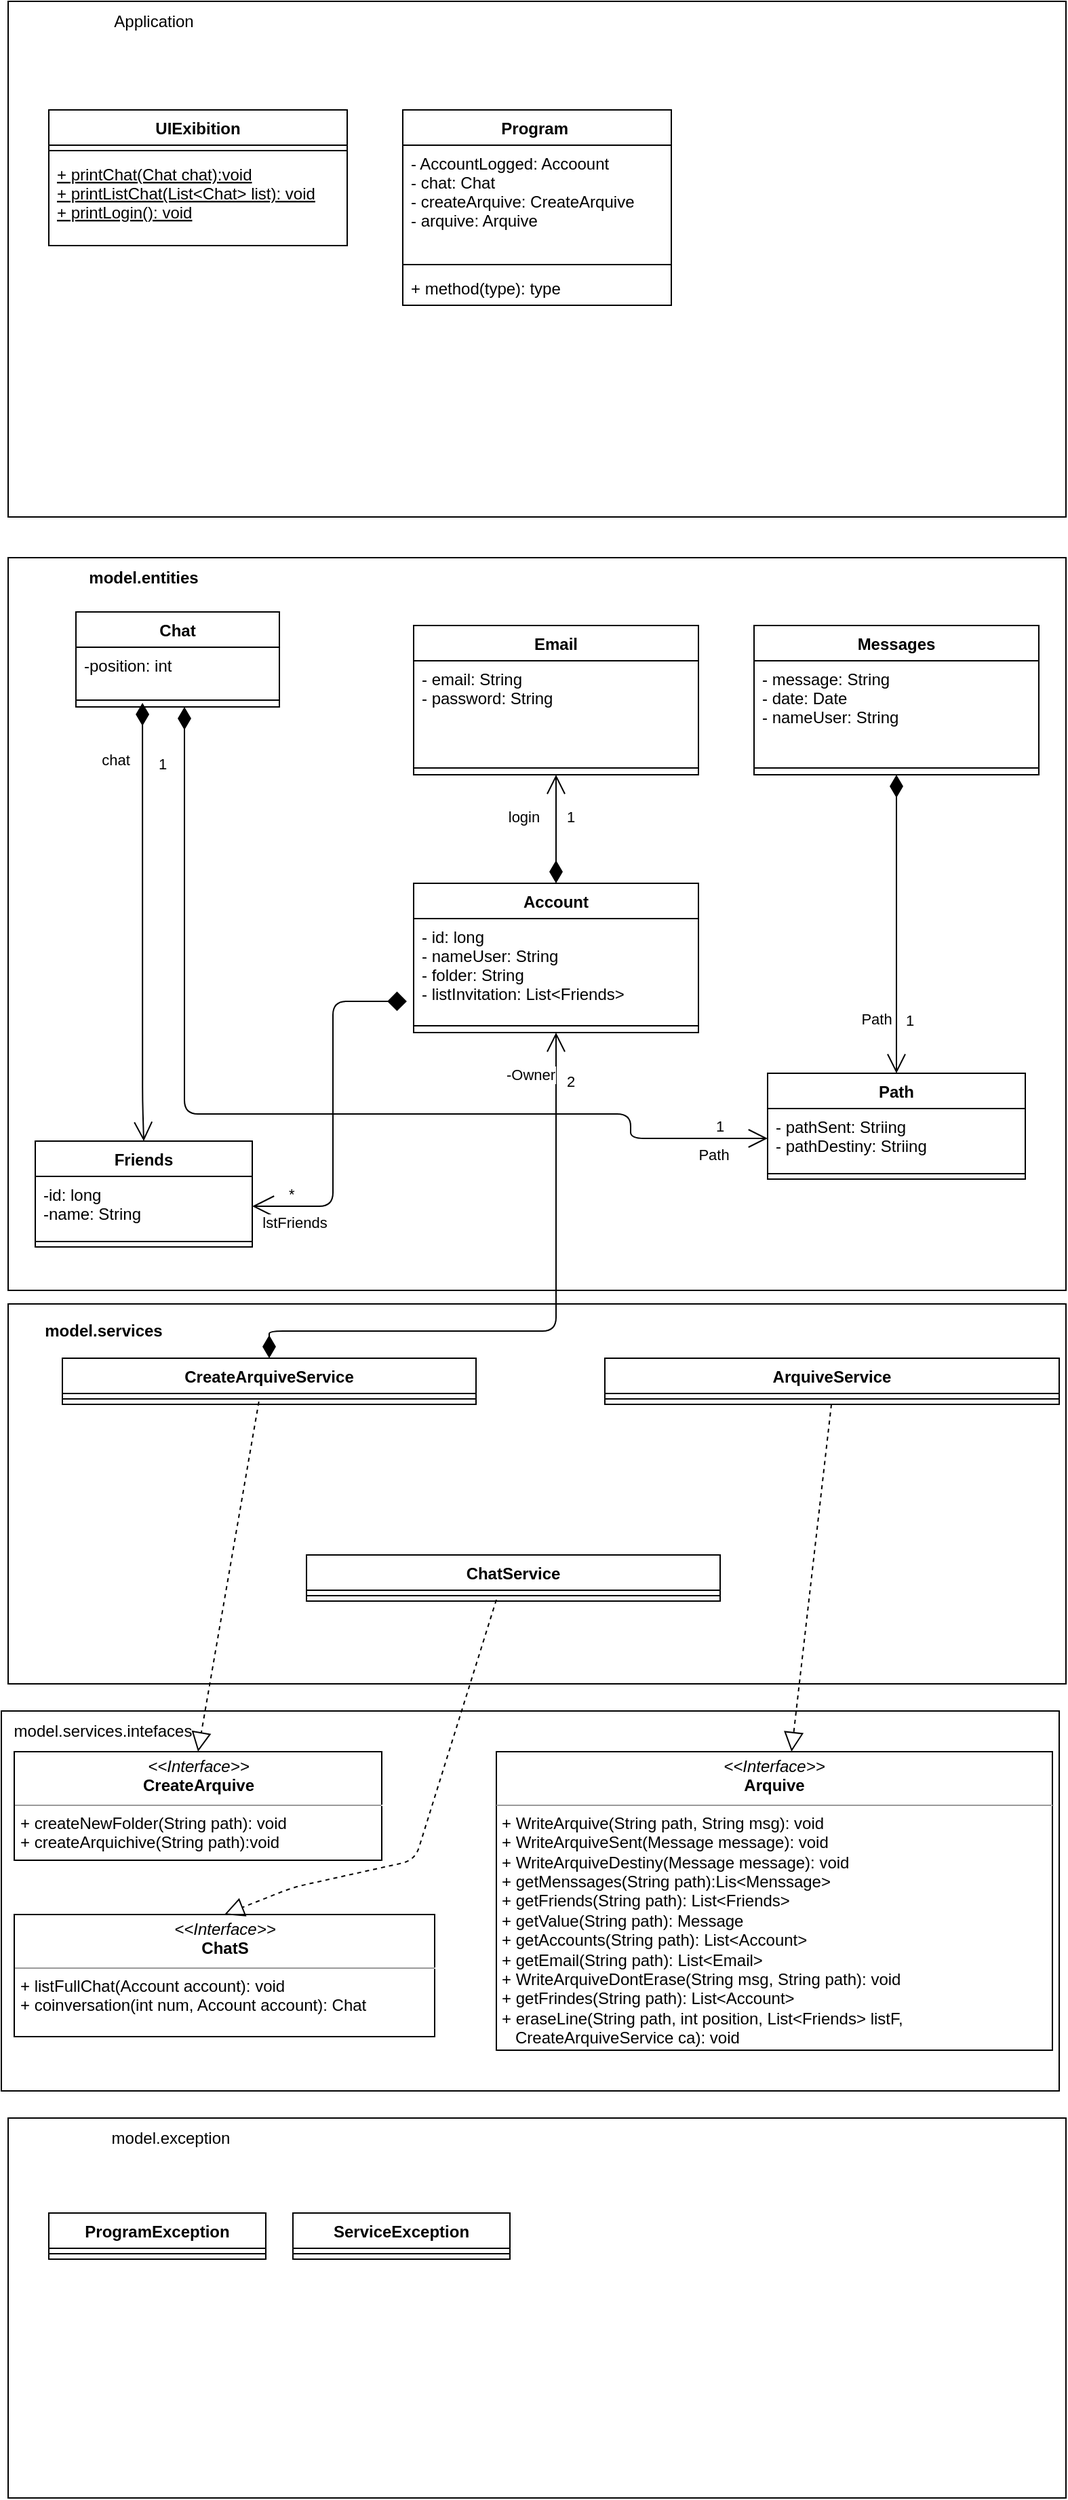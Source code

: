 <mxfile>
    <diagram id="nvgTaPYgvRoQS0rvhYaf" name="Page-1">
        <mxGraphModel dx="1180" dy="1959" grid="1" gridSize="10" guides="1" tooltips="1" connect="1" arrows="1" fold="1" page="1" pageScale="1" pageWidth="827" pageHeight="1169" math="0" shadow="0">
            <root>
                <mxCell id="0"/>
                <mxCell id="1" parent="0"/>
                <mxCell id="53" style="edgeStyle=none;html=1;" parent="1" edge="1">
                    <mxGeometry relative="1" as="geometry">
                        <mxPoint x="720" y="220" as="targetPoint"/>
                        <mxPoint x="720" y="220" as="sourcePoint"/>
                    </mxGeometry>
                </mxCell>
                <mxCell id="72" value="" style="rounded=0;whiteSpace=wrap;html=1;" parent="1" vertex="1">
                    <mxGeometry x="10" y="-150" width="780" height="540" as="geometry"/>
                </mxCell>
                <mxCell id="73" value="Account" style="swimlane;fontStyle=1;align=center;verticalAlign=top;childLayout=stackLayout;horizontal=1;startSize=26;horizontalStack=0;resizeParent=1;resizeParentMax=0;resizeLast=0;collapsible=1;marginBottom=0;" parent="1" vertex="1">
                    <mxGeometry x="309" y="90" width="210" height="110" as="geometry">
                        <mxRectangle x="50" y="80" width="60" height="26" as="alternateBounds"/>
                    </mxGeometry>
                </mxCell>
                <mxCell id="74" value="- id: long&#10;- nameUser: String&#10;- folder: String&#10;- listInvitation: List&lt;Friends&gt;" style="text;strokeColor=none;fillColor=none;align=left;verticalAlign=top;spacingLeft=4;spacingRight=4;overflow=hidden;rotatable=0;points=[[0,0.5],[1,0.5]];portConstraint=eastwest;" parent="73" vertex="1">
                    <mxGeometry y="26" width="210" height="74" as="geometry"/>
                </mxCell>
                <mxCell id="75" value="" style="line;strokeWidth=1;fillColor=none;align=left;verticalAlign=middle;spacingTop=-1;spacingLeft=3;spacingRight=3;rotatable=0;labelPosition=right;points=[];portConstraint=eastwest;" parent="73" vertex="1">
                    <mxGeometry y="100" width="210" height="10" as="geometry"/>
                </mxCell>
                <mxCell id="79" value="Email" style="swimlane;fontStyle=1;align=center;verticalAlign=top;childLayout=stackLayout;horizontal=1;startSize=26;horizontalStack=0;resizeParent=1;resizeParentMax=0;resizeLast=0;collapsible=1;marginBottom=0;" parent="1" vertex="1">
                    <mxGeometry x="309" y="-100" width="210" height="110" as="geometry">
                        <mxRectangle x="50" y="80" width="60" height="26" as="alternateBounds"/>
                    </mxGeometry>
                </mxCell>
                <mxCell id="80" value="- email: String&#10;- password: String" style="text;strokeColor=none;fillColor=none;align=left;verticalAlign=top;spacingLeft=4;spacingRight=4;overflow=hidden;rotatable=0;points=[[0,0.5],[1,0.5]];portConstraint=eastwest;" parent="79" vertex="1">
                    <mxGeometry y="26" width="210" height="74" as="geometry"/>
                </mxCell>
                <mxCell id="81" value="" style="line;strokeWidth=1;fillColor=none;align=left;verticalAlign=middle;spacingTop=-1;spacingLeft=3;spacingRight=3;rotatable=0;labelPosition=right;points=[];portConstraint=eastwest;" parent="79" vertex="1">
                    <mxGeometry y="100" width="210" height="10" as="geometry"/>
                </mxCell>
                <mxCell id="82" value="Messages" style="swimlane;fontStyle=1;align=center;verticalAlign=top;childLayout=stackLayout;horizontal=1;startSize=26;horizontalStack=0;resizeParent=1;resizeParentMax=0;resizeLast=0;collapsible=1;marginBottom=0;" parent="1" vertex="1">
                    <mxGeometry x="560" y="-100" width="210" height="110" as="geometry">
                        <mxRectangle x="50" y="80" width="60" height="26" as="alternateBounds"/>
                    </mxGeometry>
                </mxCell>
                <mxCell id="83" value="- message: String&#10;- date: Date&#10;- nameUser: String" style="text;strokeColor=none;fillColor=none;align=left;verticalAlign=top;spacingLeft=4;spacingRight=4;overflow=hidden;rotatable=0;points=[[0,0.5],[1,0.5]];portConstraint=eastwest;" parent="82" vertex="1">
                    <mxGeometry y="26" width="210" height="74" as="geometry"/>
                </mxCell>
                <mxCell id="84" value="" style="line;strokeWidth=1;fillColor=none;align=left;verticalAlign=middle;spacingTop=-1;spacingLeft=3;spacingRight=3;rotatable=0;labelPosition=right;points=[];portConstraint=eastwest;" parent="82" vertex="1">
                    <mxGeometry y="100" width="210" height="10" as="geometry"/>
                </mxCell>
                <mxCell id="93" value="&lt;b&gt;model.entities&lt;/b&gt;" style="text;html=1;strokeColor=none;fillColor=none;align=center;verticalAlign=middle;whiteSpace=wrap;rounded=0;" parent="1" vertex="1">
                    <mxGeometry x="10" y="-150" width="200" height="30" as="geometry"/>
                </mxCell>
                <mxCell id="97" value="" style="rounded=0;whiteSpace=wrap;html=1;" parent="1" vertex="1">
                    <mxGeometry x="10" y="400" width="780" height="280" as="geometry"/>
                </mxCell>
                <mxCell id="98" value="&lt;b&gt;model.services&lt;/b&gt;" style="text;html=1;align=center;verticalAlign=middle;resizable=0;points=[];autosize=1;strokeColor=none;fillColor=none;" parent="1" vertex="1">
                    <mxGeometry x="30" y="410" width="100" height="20" as="geometry"/>
                </mxCell>
                <mxCell id="101" value="CreateArquiveService" style="swimlane;fontStyle=1;align=center;verticalAlign=top;childLayout=stackLayout;horizontal=1;startSize=26;horizontalStack=0;resizeParent=1;resizeParentMax=0;resizeLast=0;collapsible=1;marginBottom=0;" parent="1" vertex="1">
                    <mxGeometry x="50" y="440" width="305" height="34" as="geometry"/>
                </mxCell>
                <mxCell id="103" value="" style="line;strokeWidth=1;fillColor=none;align=left;verticalAlign=middle;spacingTop=-1;spacingLeft=3;spacingRight=3;rotatable=0;labelPosition=right;points=[];portConstraint=eastwest;" parent="101" vertex="1">
                    <mxGeometry y="26" width="305" height="8" as="geometry"/>
                </mxCell>
                <mxCell id="114" value="1" style="endArrow=open;html=1;endSize=12;startArrow=diamondThin;startSize=14;startFill=1;edgeStyle=orthogonalEdgeStyle;align=left;verticalAlign=bottom;exitX=0.5;exitY=0;exitDx=0;exitDy=0;entryX=0.5;entryY=1;entryDx=0;entryDy=0;" parent="1" source="73" target="79" edge="1">
                    <mxGeometry y="-6" relative="1" as="geometry">
                        <mxPoint x="334" y="230" as="sourcePoint"/>
                        <mxPoint x="494" y="230" as="targetPoint"/>
                        <mxPoint as="offset"/>
                    </mxGeometry>
                </mxCell>
                <mxCell id="115" value="login" style="edgeLabel;html=1;align=center;verticalAlign=middle;resizable=0;points=[];" parent="114" vertex="1" connectable="0">
                    <mxGeometry x="0.289" y="-1" relative="1" as="geometry">
                        <mxPoint x="-25" y="2" as="offset"/>
                    </mxGeometry>
                </mxCell>
                <mxCell id="117" value="2&lt;br&gt;" style="endArrow=open;html=1;endSize=12;startArrow=diamondThin;startSize=14;startFill=1;edgeStyle=orthogonalEdgeStyle;align=left;verticalAlign=bottom;exitX=0.5;exitY=0;exitDx=0;exitDy=0;entryX=0.5;entryY=1;entryDx=0;entryDy=0;" parent="1" source="101" target="73" edge="1">
                    <mxGeometry x="0.804" y="-6" relative="1" as="geometry">
                        <mxPoint x="210" y="450" as="sourcePoint"/>
                        <mxPoint x="370" y="450" as="targetPoint"/>
                        <Array as="points">
                            <mxPoint x="203" y="420"/>
                            <mxPoint x="414" y="420"/>
                        </Array>
                        <mxPoint y="1" as="offset"/>
                    </mxGeometry>
                </mxCell>
                <mxCell id="124" value="-Owner" style="edgeLabel;html=1;align=center;verticalAlign=middle;resizable=0;points=[];" parent="117" vertex="1" connectable="0">
                    <mxGeometry x="0.69" y="-2" relative="1" as="geometry">
                        <mxPoint x="-21" y="-39" as="offset"/>
                    </mxGeometry>
                </mxCell>
                <mxCell id="125" value="ArquiveService" style="swimlane;fontStyle=1;align=center;verticalAlign=top;childLayout=stackLayout;horizontal=1;startSize=26;horizontalStack=0;resizeParent=1;resizeParentMax=0;resizeLast=0;collapsible=1;marginBottom=0;" parent="1" vertex="1">
                    <mxGeometry x="450" y="440" width="335" height="34" as="geometry"/>
                </mxCell>
                <mxCell id="127" value="" style="line;strokeWidth=1;fillColor=none;align=left;verticalAlign=middle;spacingTop=-1;spacingLeft=3;spacingRight=3;rotatable=0;labelPosition=right;points=[];portConstraint=eastwest;" parent="125" vertex="1">
                    <mxGeometry y="26" width="335" height="8" as="geometry"/>
                </mxCell>
                <mxCell id="132" value="ChatService" style="swimlane;fontStyle=1;align=center;verticalAlign=top;childLayout=stackLayout;horizontal=1;startSize=26;horizontalStack=0;resizeParent=1;resizeParentMax=0;resizeLast=0;collapsible=1;marginBottom=0;" parent="1" vertex="1">
                    <mxGeometry x="230" y="585" width="305" height="34" as="geometry"/>
                </mxCell>
                <mxCell id="133" value="" style="line;strokeWidth=1;fillColor=none;align=left;verticalAlign=middle;spacingTop=-1;spacingLeft=3;spacingRight=3;rotatable=0;labelPosition=right;points=[];portConstraint=eastwest;" parent="132" vertex="1">
                    <mxGeometry y="26" width="305" height="8" as="geometry"/>
                </mxCell>
                <mxCell id="158" value="" style="rounded=0;whiteSpace=wrap;html=1;" parent="1" vertex="1">
                    <mxGeometry x="5" y="700" width="780" height="280" as="geometry"/>
                </mxCell>
                <mxCell id="159" value="model.services.intefaces" style="text;html=1;strokeColor=none;fillColor=none;align=center;verticalAlign=middle;whiteSpace=wrap;rounded=0;" parent="1" vertex="1">
                    <mxGeometry x="10" y="700" width="140" height="30" as="geometry"/>
                </mxCell>
                <mxCell id="165" value="&lt;p style=&quot;margin: 0px ; margin-top: 4px ; text-align: center&quot;&gt;&lt;i&gt;&amp;lt;&amp;lt;Interface&amp;gt;&amp;gt;&lt;/i&gt;&lt;br&gt;&lt;b&gt;CreateArquive&lt;/b&gt;&lt;/p&gt;&lt;hr size=&quot;1&quot;&gt;&lt;p style=&quot;margin: 0px ; margin-left: 4px&quot;&gt;&lt;/p&gt;&lt;p style=&quot;margin: 0px ; margin-left: 4px&quot;&gt;+ createNewFolder(String path): void&lt;br style=&quot;padding: 0px ; margin: 0px&quot;&gt;+ createArquichive(String path):void&lt;br&gt;&lt;/p&gt;" style="verticalAlign=top;align=left;overflow=fill;fontSize=12;fontFamily=Helvetica;html=1;" parent="1" vertex="1">
                    <mxGeometry x="14.5" y="730" width="271" height="80" as="geometry"/>
                </mxCell>
                <mxCell id="167" value="" style="endArrow=block;dashed=1;endFill=0;endSize=12;html=1;entryX=0.5;entryY=0;entryDx=0;entryDy=0;exitX=0.475;exitY=0.75;exitDx=0;exitDy=0;exitPerimeter=0;" parent="1" source="103" target="165" edge="1">
                    <mxGeometry width="160" relative="1" as="geometry">
                        <mxPoint x="330" y="720" as="sourcePoint"/>
                        <mxPoint x="490" y="720" as="targetPoint"/>
                    </mxGeometry>
                </mxCell>
                <mxCell id="168" value="&lt;p style=&quot;margin: 0px ; margin-top: 4px ; text-align: center&quot;&gt;&lt;i&gt;&amp;lt;&amp;lt;Interface&amp;gt;&amp;gt;&lt;/i&gt;&lt;br&gt;&lt;b&gt;Arquive&lt;/b&gt;&lt;/p&gt;&lt;hr size=&quot;1&quot;&gt;&lt;p style=&quot;margin: 0px ; margin-left: 4px&quot;&gt;&lt;/p&gt;&lt;p style=&quot;margin: 0px ; margin-left: 4px&quot;&gt;&lt;span&gt;+ WriteArquive(String path, String msg): void&lt;/span&gt;&lt;br&gt;&lt;/p&gt;&lt;p style=&quot;margin: 0px ; margin-left: 4px&quot;&gt;+ WriteArquiveSent(Message message): void&lt;/p&gt;&lt;p style=&quot;margin: 0px ; margin-left: 4px&quot;&gt;+ WriteArquiveDestiny(Message message): void&lt;br style=&quot;padding: 0px ; margin: 0px&quot;&gt;+ getMenssages(String path):Lis&amp;lt;Menssage&amp;gt;&lt;/p&gt;&lt;p style=&quot;margin: 0px ; margin-left: 4px&quot;&gt;+ getFriends(String path): List&amp;lt;Friends&amp;gt;&lt;/p&gt;&lt;p style=&quot;margin: 0px ; margin-left: 4px&quot;&gt;+ getValue(String path): Message&lt;/p&gt;&lt;p style=&quot;margin: 0px ; margin-left: 4px&quot;&gt;+ getAccounts(String path): List&amp;lt;Account&amp;gt;&lt;/p&gt;&lt;p style=&quot;margin: 0px ; margin-left: 4px&quot;&gt;+ getEmail(String path): List&amp;lt;Email&amp;gt;&lt;/p&gt;&lt;p style=&quot;margin: 0px ; margin-left: 4px&quot;&gt;+ WriteArquiveDontErase(String msg, String path): void&amp;nbsp;&lt;/p&gt;&lt;p style=&quot;margin: 0px ; margin-left: 4px&quot;&gt;+ getFrindes(String path): List&amp;lt;Account&amp;gt;&lt;/p&gt;&lt;p style=&quot;margin: 0px ; margin-left: 4px&quot;&gt;+ eraseLine(String path, int position, List&amp;lt;Friends&amp;gt; listF,&amp;nbsp;&lt;/p&gt;&lt;p style=&quot;margin: 0px ; margin-left: 4px&quot;&gt;&amp;nbsp; &amp;nbsp;CreateArquiveService ca): void&amp;nbsp;&lt;/p&gt;&lt;div style=&quot;padding: 0px ; margin: 0px&quot;&gt;&lt;br style=&quot;padding: 0px ; margin: 0px&quot;&gt;&lt;/div&gt;" style="verticalAlign=top;align=left;overflow=fill;fontSize=12;fontFamily=Helvetica;html=1;" parent="1" vertex="1">
                    <mxGeometry x="370" y="730" width="410" height="220" as="geometry"/>
                </mxCell>
                <mxCell id="169" value="" style="endArrow=block;dashed=1;endFill=0;endSize=12;html=1;" parent="1" source="127" target="168" edge="1">
                    <mxGeometry width="160" relative="1" as="geometry">
                        <mxPoint x="560" y="584" as="sourcePoint"/>
                        <mxPoint x="720" y="584" as="targetPoint"/>
                    </mxGeometry>
                </mxCell>
                <mxCell id="170" value="&lt;p style=&quot;margin: 0px ; margin-top: 4px ; text-align: center&quot;&gt;&lt;i&gt;&amp;lt;&amp;lt;Interface&amp;gt;&amp;gt;&lt;/i&gt;&lt;br&gt;&lt;b&gt;ChatS&lt;/b&gt;&lt;/p&gt;&lt;hr size=&quot;1&quot;&gt;&lt;p style=&quot;margin: 0px ; margin-left: 4px&quot;&gt;&lt;/p&gt;&lt;p style=&quot;margin: 0px ; margin-left: 4px&quot;&gt;+ listFullChat(Account account): void&lt;br style=&quot;padding: 0px ; margin: 0px&quot;&gt;+ coinversation(int num, Account account): Chat&lt;br&gt;&lt;/p&gt;" style="verticalAlign=top;align=left;overflow=fill;fontSize=12;fontFamily=Helvetica;html=1;" parent="1" vertex="1">
                    <mxGeometry x="14.5" y="850" width="310" height="90" as="geometry"/>
                </mxCell>
                <mxCell id="172" value="" style="endArrow=block;dashed=1;endFill=0;endSize=12;html=1;entryX=0.5;entryY=0;entryDx=0;entryDy=0;exitX=0.459;exitY=0.875;exitDx=0;exitDy=0;exitPerimeter=0;" parent="1" source="133" target="170" edge="1">
                    <mxGeometry width="160" relative="1" as="geometry">
                        <mxPoint x="369.08" y="650" as="sourcePoint"/>
                        <mxPoint x="490" y="720" as="targetPoint"/>
                        <Array as="points">
                            <mxPoint x="310" y="810"/>
                            <mxPoint x="220" y="830"/>
                        </Array>
                    </mxGeometry>
                </mxCell>
                <mxCell id="180" value="1" style="endArrow=open;html=1;endSize=12;startArrow=diamondThin;startSize=14;startFill=1;edgeStyle=orthogonalEdgeStyle;align=left;verticalAlign=bottom;exitX=0.327;exitY=0.7;exitDx=0;exitDy=0;entryX=0.5;entryY=0;entryDx=0;entryDy=0;exitPerimeter=0;" parent="1" source="220" target="202" edge="1">
                    <mxGeometry x="-0.667" y="10" relative="1" as="geometry">
                        <mxPoint x="110" y="-30" as="sourcePoint"/>
                        <mxPoint x="340" y="200" as="targetPoint"/>
                        <Array as="points">
                            <mxPoint x="109" y="250"/>
                        </Array>
                        <mxPoint as="offset"/>
                    </mxGeometry>
                </mxCell>
                <mxCell id="208" value="chat" style="edgeLabel;html=1;align=center;verticalAlign=middle;resizable=0;points=[];" parent="180" vertex="1" connectable="0">
                    <mxGeometry x="-0.74" relative="1" as="geometry">
                        <mxPoint x="-20" as="offset"/>
                    </mxGeometry>
                </mxCell>
                <mxCell id="181" value="" style="rounded=0;whiteSpace=wrap;html=1;" parent="1" vertex="1">
                    <mxGeometry x="10" y="-560" width="780" height="380" as="geometry"/>
                </mxCell>
                <mxCell id="182" value="UIExibition" style="swimlane;fontStyle=1;align=center;verticalAlign=top;childLayout=stackLayout;horizontal=1;startSize=26;horizontalStack=0;resizeParent=1;resizeParentMax=0;resizeLast=0;collapsible=1;marginBottom=0;" parent="1" vertex="1">
                    <mxGeometry x="40" y="-480" width="220" height="100" as="geometry"/>
                </mxCell>
                <mxCell id="184" value="" style="line;strokeWidth=1;fillColor=none;align=left;verticalAlign=middle;spacingTop=-1;spacingLeft=3;spacingRight=3;rotatable=0;labelPosition=right;points=[];portConstraint=eastwest;" parent="182" vertex="1">
                    <mxGeometry y="26" width="220" height="8" as="geometry"/>
                </mxCell>
                <mxCell id="185" value="+ printChat(Chat chat):void&#10;+ printListChat(List&lt;Chat&gt; list): void&#10;+ printLogin(): void" style="text;strokeColor=none;fillColor=none;align=left;verticalAlign=top;spacingLeft=4;spacingRight=4;overflow=hidden;rotatable=0;points=[[0,0.5],[1,0.5]];portConstraint=eastwest;fontStyle=4" parent="182" vertex="1">
                    <mxGeometry y="34" width="220" height="66" as="geometry"/>
                </mxCell>
                <mxCell id="186" value="Application" style="text;html=1;strokeColor=none;fillColor=none;align=center;verticalAlign=middle;whiteSpace=wrap;rounded=0;" parent="1" vertex="1">
                    <mxGeometry x="10" y="-560" width="215" height="30" as="geometry"/>
                </mxCell>
                <mxCell id="190" value="Program " style="swimlane;fontStyle=1;align=center;verticalAlign=top;childLayout=stackLayout;horizontal=1;startSize=26;horizontalStack=0;resizeParent=1;resizeParentMax=0;resizeLast=0;collapsible=1;marginBottom=0;" parent="1" vertex="1">
                    <mxGeometry x="301" y="-480" width="198" height="144" as="geometry"/>
                </mxCell>
                <mxCell id="191" value="- AccountLogged: Accoount&#10;- chat: Chat&#10;- createArquive: CreateArquive&#10;- arquive: Arquive&#10; " style="text;strokeColor=none;fillColor=none;align=left;verticalAlign=top;spacingLeft=4;spacingRight=4;overflow=hidden;rotatable=0;points=[[0,0.5],[1,0.5]];portConstraint=eastwest;" parent="190" vertex="1">
                    <mxGeometry y="26" width="198" height="84" as="geometry"/>
                </mxCell>
                <mxCell id="192" value="" style="line;strokeWidth=1;fillColor=none;align=left;verticalAlign=middle;spacingTop=-1;spacingLeft=3;spacingRight=3;rotatable=0;labelPosition=right;points=[];portConstraint=eastwest;" parent="190" vertex="1">
                    <mxGeometry y="110" width="198" height="8" as="geometry"/>
                </mxCell>
                <mxCell id="193" value="+ method(type): type" style="text;strokeColor=none;fillColor=none;align=left;verticalAlign=top;spacingLeft=4;spacingRight=4;overflow=hidden;rotatable=0;points=[[0,0.5],[1,0.5]];portConstraint=eastwest;" parent="190" vertex="1">
                    <mxGeometry y="118" width="198" height="26" as="geometry"/>
                </mxCell>
                <mxCell id="194" value="" style="rounded=0;whiteSpace=wrap;html=1;" parent="1" vertex="1">
                    <mxGeometry x="10" y="1000" width="780" height="280" as="geometry"/>
                </mxCell>
                <mxCell id="195" value="model.exception" style="text;html=1;strokeColor=none;fillColor=none;align=center;verticalAlign=middle;whiteSpace=wrap;rounded=0;" parent="1" vertex="1">
                    <mxGeometry x="10" y="1000" width="240" height="30" as="geometry"/>
                </mxCell>
                <mxCell id="196" value="ProgramException" style="swimlane;fontStyle=1;align=center;verticalAlign=top;childLayout=stackLayout;horizontal=1;startSize=26;horizontalStack=0;resizeParent=1;resizeParentMax=0;resizeLast=0;collapsible=1;marginBottom=0;" parent="1" vertex="1">
                    <mxGeometry x="40" y="1070" width="160" height="34" as="geometry"/>
                </mxCell>
                <mxCell id="198" value="" style="line;strokeWidth=1;fillColor=none;align=left;verticalAlign=middle;spacingTop=-1;spacingLeft=3;spacingRight=3;rotatable=0;labelPosition=right;points=[];portConstraint=eastwest;" parent="196" vertex="1">
                    <mxGeometry y="26" width="160" height="8" as="geometry"/>
                </mxCell>
                <mxCell id="200" value="ServiceException" style="swimlane;fontStyle=1;align=center;verticalAlign=top;childLayout=stackLayout;horizontal=1;startSize=26;horizontalStack=0;resizeParent=1;resizeParentMax=0;resizeLast=0;collapsible=1;marginBottom=0;" parent="1" vertex="1">
                    <mxGeometry x="220" y="1070" width="160" height="34" as="geometry"/>
                </mxCell>
                <mxCell id="201" value="" style="line;strokeWidth=1;fillColor=none;align=left;verticalAlign=middle;spacingTop=-1;spacingLeft=3;spacingRight=3;rotatable=0;labelPosition=right;points=[];portConstraint=eastwest;" parent="200" vertex="1">
                    <mxGeometry y="26" width="160" height="8" as="geometry"/>
                </mxCell>
                <mxCell id="202" value="Friends" style="swimlane;fontStyle=1;align=center;verticalAlign=top;childLayout=stackLayout;horizontal=1;startSize=26;horizontalStack=0;resizeParent=1;resizeParentMax=0;resizeLast=0;collapsible=1;marginBottom=0;" parent="1" vertex="1">
                    <mxGeometry x="30" y="280" width="160" height="78" as="geometry"/>
                </mxCell>
                <mxCell id="203" value="-id: long&#10;-name: String" style="text;strokeColor=none;fillColor=none;align=left;verticalAlign=top;spacingLeft=4;spacingRight=4;overflow=hidden;rotatable=0;points=[[0,0.5],[1,0.5]];portConstraint=eastwest;" parent="202" vertex="1">
                    <mxGeometry y="26" width="160" height="44" as="geometry"/>
                </mxCell>
                <mxCell id="204" value="" style="line;strokeWidth=1;fillColor=none;align=left;verticalAlign=middle;spacingTop=-1;spacingLeft=3;spacingRight=3;rotatable=0;labelPosition=right;points=[];portConstraint=eastwest;" parent="202" vertex="1">
                    <mxGeometry y="70" width="160" height="8" as="geometry"/>
                </mxCell>
                <mxCell id="206" value="*" style="endArrow=diamond;html=1;endSize=12;startArrow=open;startSize=14;startFill=0;edgeStyle=orthogonalEdgeStyle;align=left;verticalAlign=bottom;exitX=1;exitY=0.5;exitDx=0;exitDy=0;entryX=-0.024;entryY=0.824;entryDx=0;entryDy=0;entryPerimeter=0;endFill=1;" parent="1" source="203" target="74" edge="1">
                    <mxGeometry x="-0.811" relative="1" as="geometry">
                        <mxPoint x="330" y="340" as="sourcePoint"/>
                        <mxPoint x="380" y="200" as="targetPoint"/>
                        <mxPoint as="offset"/>
                    </mxGeometry>
                </mxCell>
                <mxCell id="207" value="lstFriends" style="edgeLabel;html=1;align=center;verticalAlign=middle;resizable=0;points=[];" parent="206" vertex="1" connectable="0">
                    <mxGeometry x="-0.654" y="-1" relative="1" as="geometry">
                        <mxPoint x="-15" y="11" as="offset"/>
                    </mxGeometry>
                </mxCell>
                <mxCell id="210" value="Path" style="swimlane;fontStyle=1;align=center;verticalAlign=top;childLayout=stackLayout;horizontal=1;startSize=26;horizontalStack=0;resizeParent=1;resizeParentMax=0;resizeLast=0;collapsible=1;marginBottom=0;" parent="1" vertex="1">
                    <mxGeometry x="570" y="230" width="190" height="78" as="geometry"/>
                </mxCell>
                <mxCell id="211" value="- pathSent: Striing&#10;- pathDestiny: Striing" style="text;strokeColor=none;fillColor=none;align=left;verticalAlign=top;spacingLeft=4;spacingRight=4;overflow=hidden;rotatable=0;points=[[0,0.5],[1,0.5]];portConstraint=eastwest;" parent="210" vertex="1">
                    <mxGeometry y="26" width="190" height="44" as="geometry"/>
                </mxCell>
                <mxCell id="212" value="" style="line;strokeWidth=1;fillColor=none;align=left;verticalAlign=middle;spacingTop=-1;spacingLeft=3;spacingRight=3;rotatable=0;labelPosition=right;points=[];portConstraint=eastwest;" parent="210" vertex="1">
                    <mxGeometry y="70" width="190" height="8" as="geometry"/>
                </mxCell>
                <mxCell id="214" value="1" style="endArrow=open;html=1;endSize=12;startArrow=diamondThin;startSize=14;startFill=1;edgeStyle=orthogonalEdgeStyle;align=left;verticalAlign=bottom;exitX=0.5;exitY=1;exitDx=0;exitDy=0;" parent="1" source="82" target="210" edge="1">
                    <mxGeometry x="0.727" y="5" relative="1" as="geometry">
                        <mxPoint x="600" y="150" as="sourcePoint"/>
                        <mxPoint x="760" y="150" as="targetPoint"/>
                        <mxPoint as="offset"/>
                    </mxGeometry>
                </mxCell>
                <mxCell id="215" value="Path" style="edgeLabel;html=1;align=center;verticalAlign=middle;resizable=0;points=[];" parent="214" vertex="1" connectable="0">
                    <mxGeometry x="0.6" relative="1" as="geometry">
                        <mxPoint x="-15" y="4" as="offset"/>
                    </mxGeometry>
                </mxCell>
                <mxCell id="216" value="1" style="endArrow=open;html=1;endSize=12;startArrow=diamondThin;startSize=14;startFill=1;edgeStyle=orthogonalEdgeStyle;align=left;verticalAlign=bottom;entryX=0;entryY=0.5;entryDx=0;entryDy=0;" parent="1" target="211" edge="1">
                    <mxGeometry x="0.893" relative="1" as="geometry">
                        <mxPoint x="140" y="-40" as="sourcePoint"/>
                        <mxPoint x="499" y="279.5" as="targetPoint"/>
                        <Array as="points">
                            <mxPoint x="140" y="260"/>
                            <mxPoint x="469" y="260"/>
                            <mxPoint x="469" y="278"/>
                        </Array>
                        <mxPoint as="offset"/>
                    </mxGeometry>
                </mxCell>
                <mxCell id="217" value="Path" style="edgeLabel;html=1;align=center;verticalAlign=middle;resizable=0;points=[];" parent="216" vertex="1" connectable="0">
                    <mxGeometry x="0.834" relative="1" as="geometry">
                        <mxPoint x="22" y="12" as="offset"/>
                    </mxGeometry>
                </mxCell>
                <mxCell id="218" value="Chat" style="swimlane;fontStyle=1;align=center;verticalAlign=top;childLayout=stackLayout;horizontal=1;startSize=26;horizontalStack=0;resizeParent=1;resizeParentMax=0;resizeLast=0;collapsible=1;marginBottom=0;" vertex="1" parent="1">
                    <mxGeometry x="60" y="-110" width="150" height="70" as="geometry">
                        <mxRectangle x="50" y="80" width="60" height="26" as="alternateBounds"/>
                    </mxGeometry>
                </mxCell>
                <mxCell id="219" value="-position: int" style="text;strokeColor=none;fillColor=none;align=left;verticalAlign=top;spacingLeft=4;spacingRight=4;overflow=hidden;rotatable=0;points=[[0,0.5],[1,0.5]];portConstraint=eastwest;" vertex="1" parent="218">
                    <mxGeometry y="26" width="150" height="34" as="geometry"/>
                </mxCell>
                <mxCell id="220" value="" style="line;strokeWidth=1;fillColor=none;align=left;verticalAlign=middle;spacingTop=-1;spacingLeft=3;spacingRight=3;rotatable=0;labelPosition=right;points=[];portConstraint=eastwest;" vertex="1" parent="218">
                    <mxGeometry y="60" width="150" height="10" as="geometry"/>
                </mxCell>
            </root>
        </mxGraphModel>
    </diagram>
</mxfile>